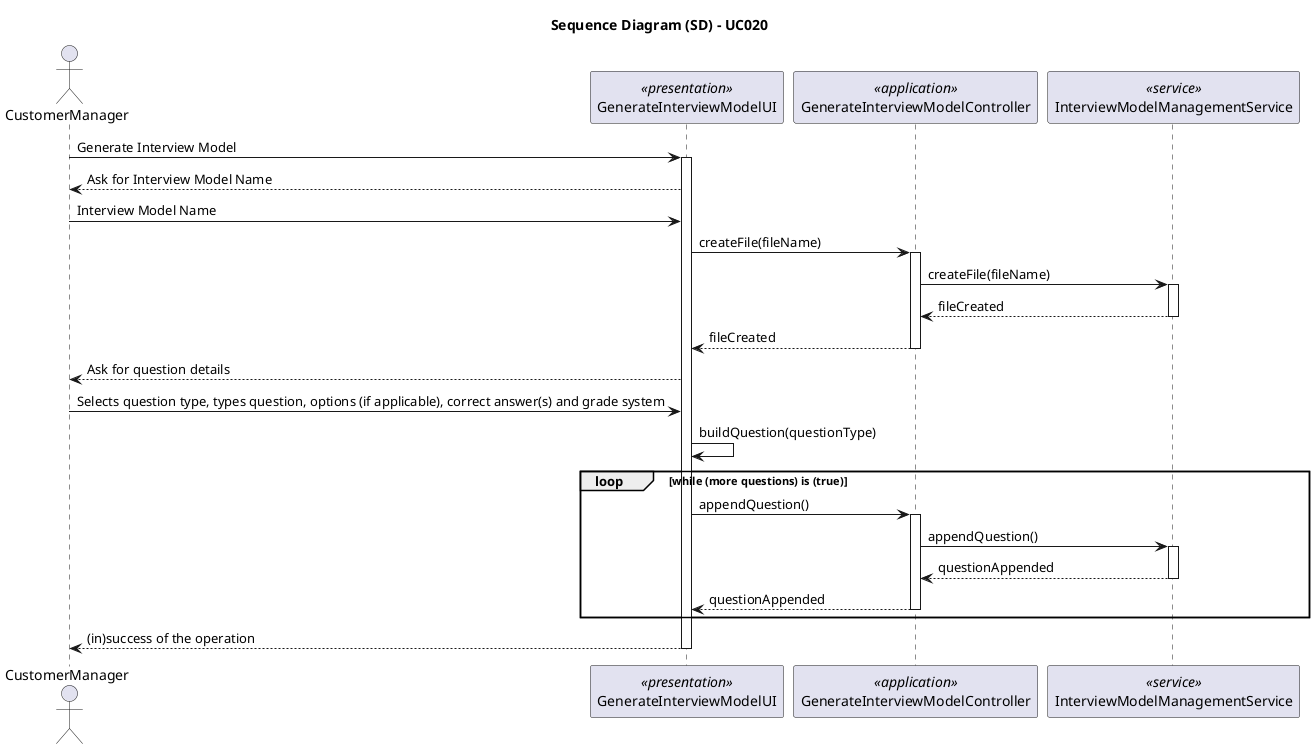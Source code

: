 @startuml
skinparam packageStyle rectangle
skinparam shadowing false
skinparam linetype polyline

skinparam classAttributeIconSize 0

title Sequence Diagram (SD) - UC020

actor CustomerManager as Actor
participant GenerateInterviewModelUI as UI <<presentation>>
participant GenerateInterviewModelController as Controller <<application>>
participant InterviewModelManagementService as Service <<service>>

Actor -> UI: Generate Interview Model
activate UI
    UI --> Actor: Ask for Interview Model Name

    Actor -> UI: Interview Model Name

    UI -> Controller: createFile(fileName)
    activate Controller

        Controller -> Service: createFile(fileName)
        activate Service

            Service --> Controller: fileCreated
        deactivate Service

        Controller --> UI: fileCreated
    deactivate Controller

    UI --> Actor: Ask for question details

    Actor -> UI: Selects question type, types question, options (if applicable), correct answer(s) and grade system

    UI -> UI: buildQuestion(questionType)

    loop while (more questions) is (true)
        UI -> Controller: appendQuestion()
        activate Controller

            Controller -> Service: appendQuestion()
            activate Service

                Service --> Controller: questionAppended
            deactivate Service

            Controller --> UI: questionAppended
        deactivate Controller
    end

    UI --> Actor: (in)success of the operation
deactivate UI
@enduml